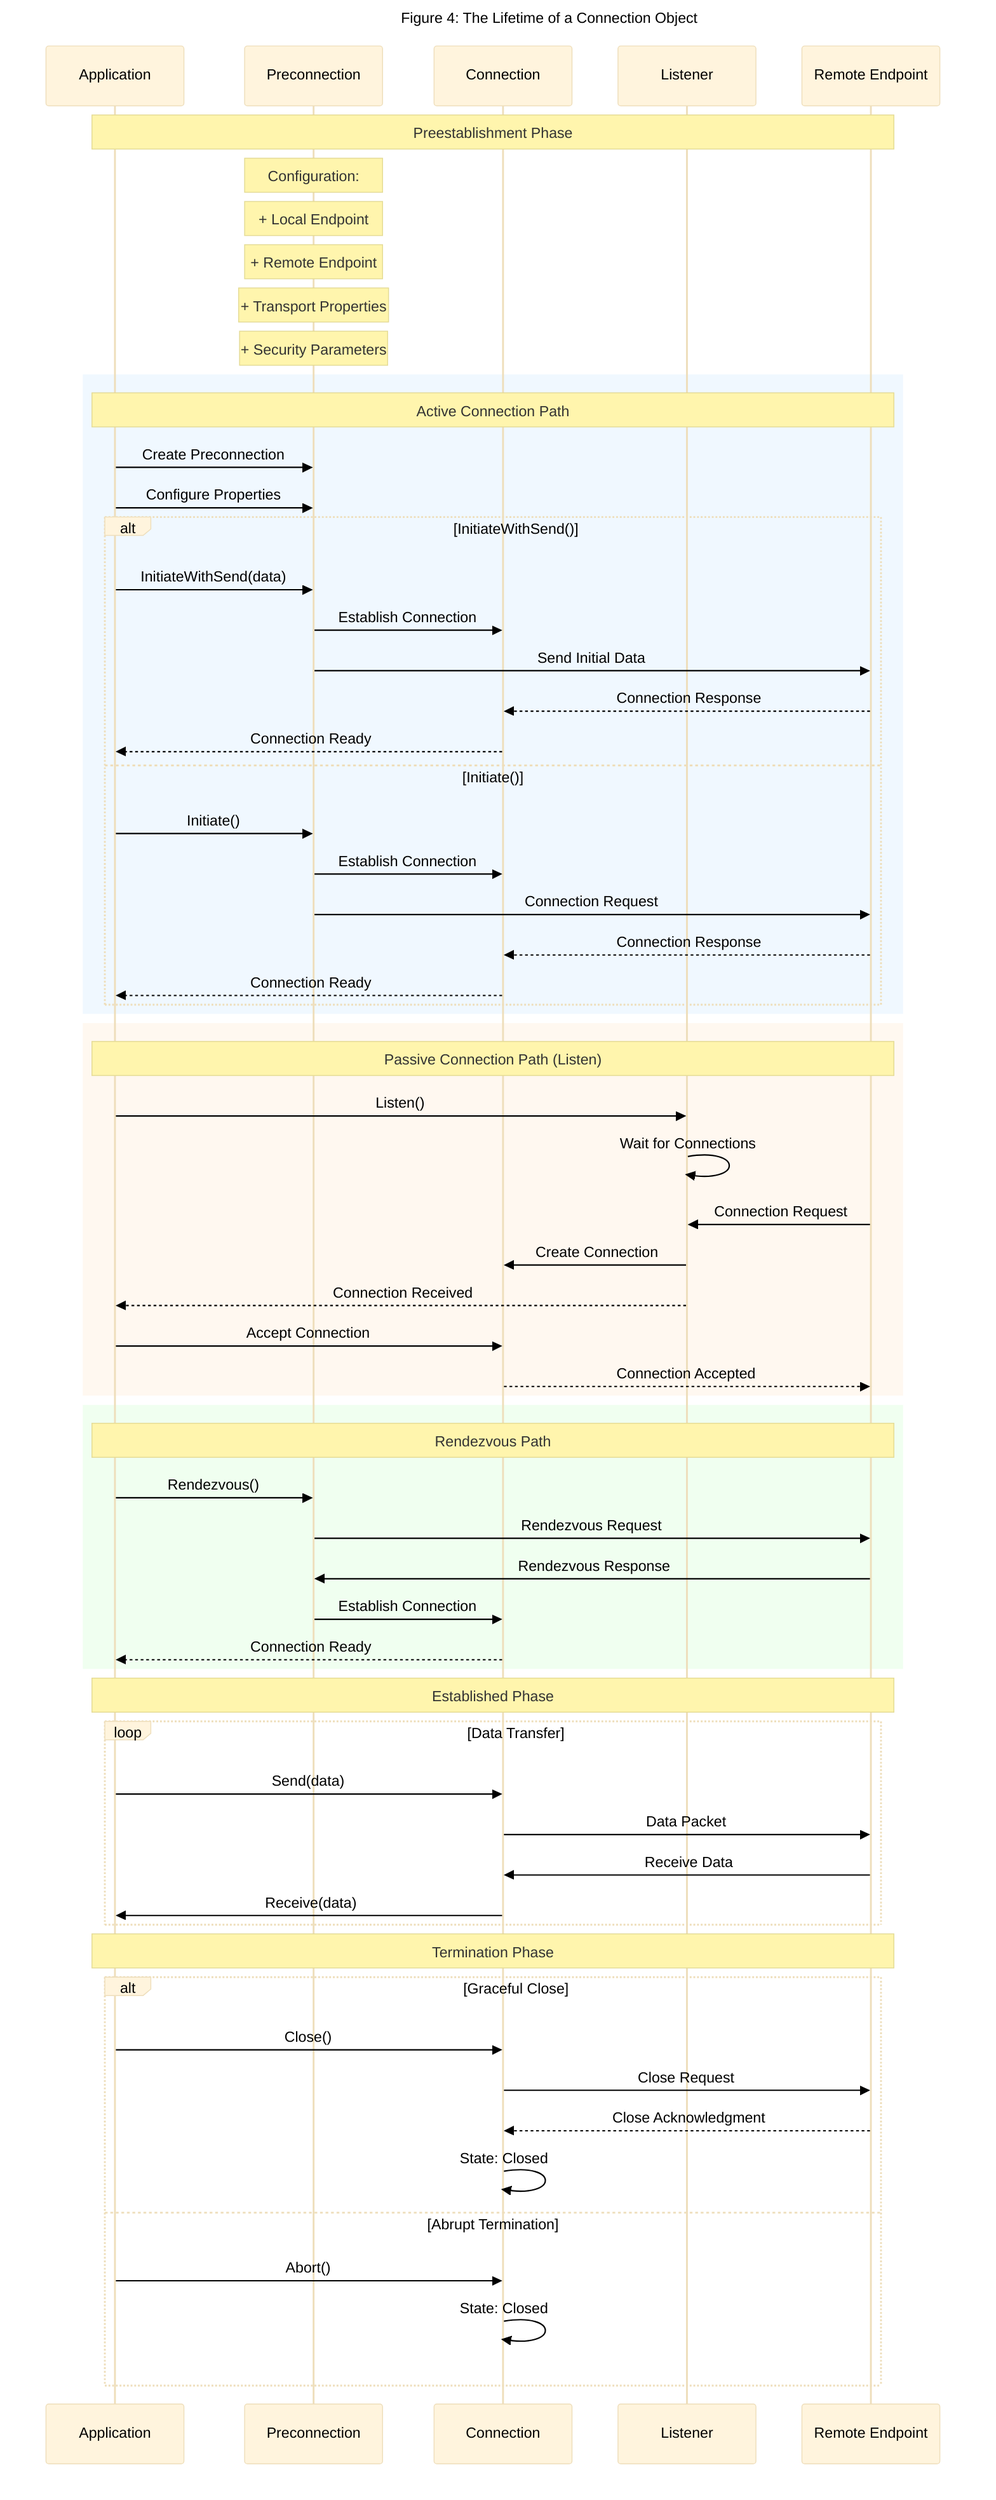 sequenceDiagram
    %%{init: {'theme':'base', 'themeVariables': {'primaryTextColor': '#000000'}}}%%
    title Figure 4: The Lifetime of a Connection Object
    participant App as Application
    participant Pre as Preconnection
    participant Conn as Connection
    participant List as Listener
    participant Remote as Remote Endpoint

    Note over App,Remote: Preestablishment Phase
    Note over Pre: Configuration:
    Note over Pre: + Local Endpoint
    Note over Pre: + Remote Endpoint  
    Note over Pre: + Transport Properties
    Note over Pre: + Security Parameters

    rect rgb(240, 248, 255)
        Note over App,Remote: Active Connection Path
        App->>Pre: Create Preconnection
        App->>Pre: Configure Properties
        
        alt InitiateWithSend()
            App->>Pre: InitiateWithSend(data)
            Pre->>Conn: Establish Connection
            Pre->>Remote: Send Initial Data
            Remote-->>Conn: Connection Response
            Conn-->>App: Connection Ready
        else Initiate()
            App->>Pre: Initiate()
            Pre->>Conn: Establish Connection
            Pre->>Remote: Connection Request
            Remote-->>Conn: Connection Response  
            Conn-->>App: Connection Ready
        end
    end

    rect rgb(255, 248, 240)
        Note over App,Remote: Passive Connection Path (Listen)
        App->>List: Listen()
        List->>List: Wait for Connections
        Remote->>List: Connection Request
        List->>Conn: Create Connection
        List-->>App: Connection Received
        App->>Conn: Accept Connection
        Conn-->>Remote: Connection Accepted
    end

    rect rgb(240, 255, 240)
        Note over App,Remote: Rendezvous Path
        App->>Pre: Rendezvous()
        Pre->>Remote: Rendezvous Request
        Remote->>Pre: Rendezvous Response
        Pre->>Conn: Establish Connection
        Conn-->>App: Connection Ready
    end

    Note over App,Remote: Established Phase
    loop Data Transfer
        App->>Conn: Send(data)
        Conn->>Remote: Data Packet
        Remote->>Conn: Receive Data
        Conn->>App: Receive(data)
    end

    Note over App,Remote: Termination Phase
    alt Graceful Close
        App->>Conn: Close()
        Conn->>Remote: Close Request
        Remote-->>Conn: Close Acknowledgment
        Conn->>Conn: State: Closed
    else Abrupt Termination
        App->>Conn: Abort()
        Conn->>Conn: State: Closed
    end